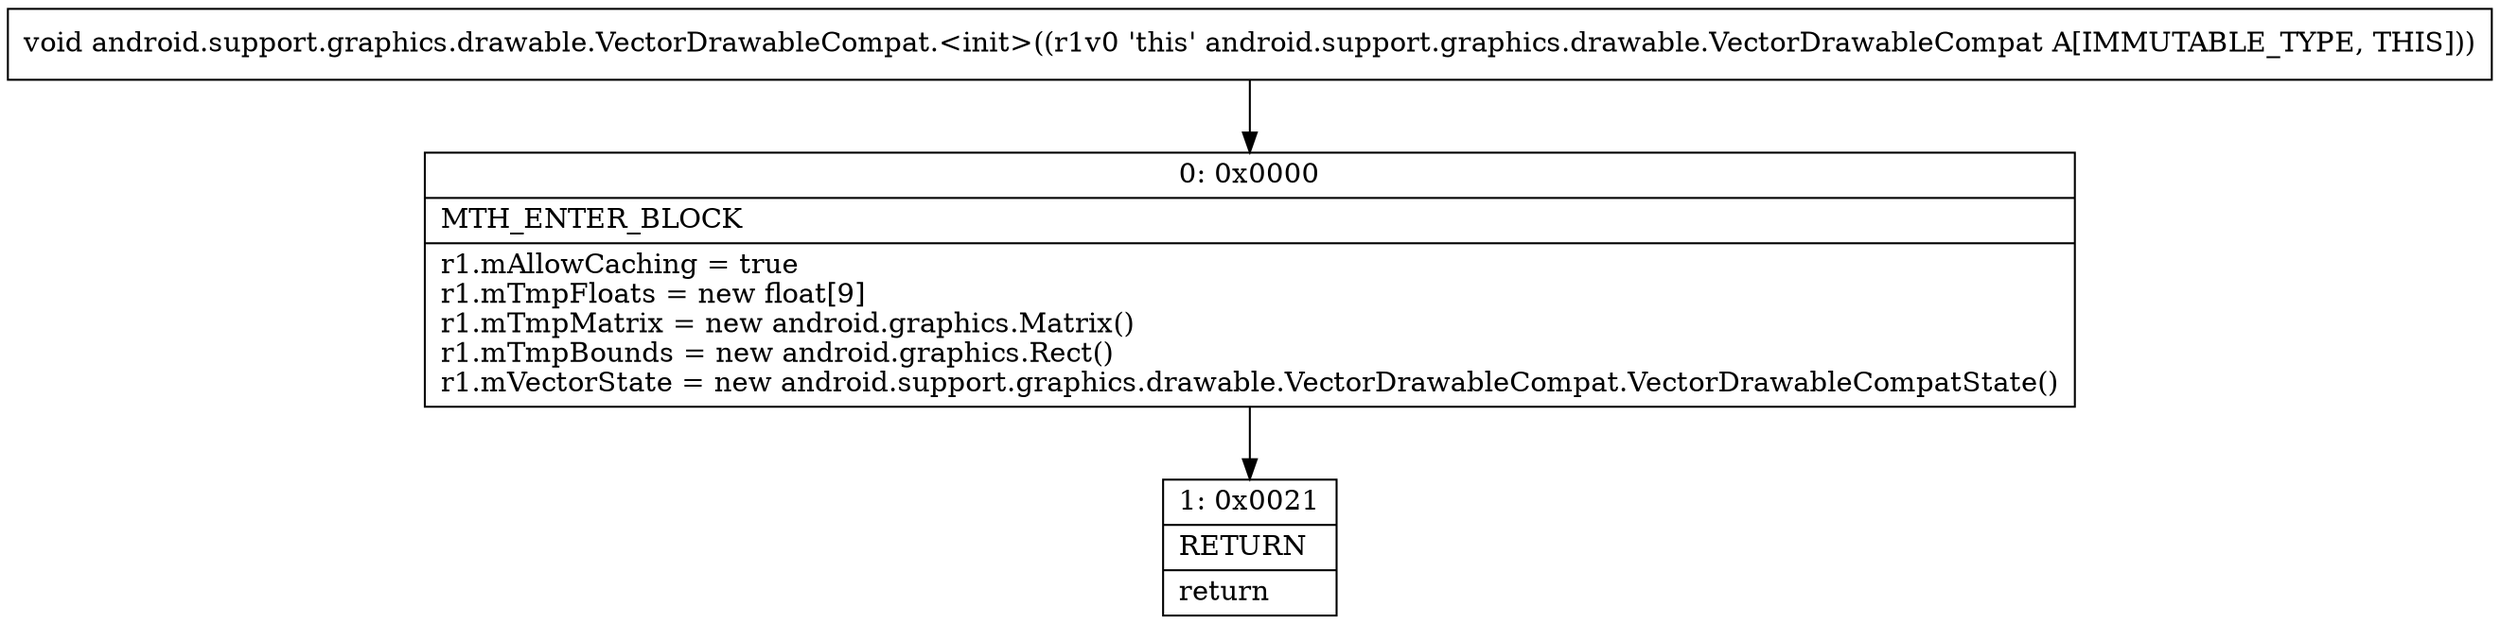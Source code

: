 digraph "CFG forandroid.support.graphics.drawable.VectorDrawableCompat.\<init\>()V" {
Node_0 [shape=record,label="{0\:\ 0x0000|MTH_ENTER_BLOCK\l|r1.mAllowCaching = true\lr1.mTmpFloats = new float[9]\lr1.mTmpMatrix = new android.graphics.Matrix()\lr1.mTmpBounds = new android.graphics.Rect()\lr1.mVectorState = new android.support.graphics.drawable.VectorDrawableCompat.VectorDrawableCompatState()\l}"];
Node_1 [shape=record,label="{1\:\ 0x0021|RETURN\l|return\l}"];
MethodNode[shape=record,label="{void android.support.graphics.drawable.VectorDrawableCompat.\<init\>((r1v0 'this' android.support.graphics.drawable.VectorDrawableCompat A[IMMUTABLE_TYPE, THIS])) }"];
MethodNode -> Node_0;
Node_0 -> Node_1;
}

